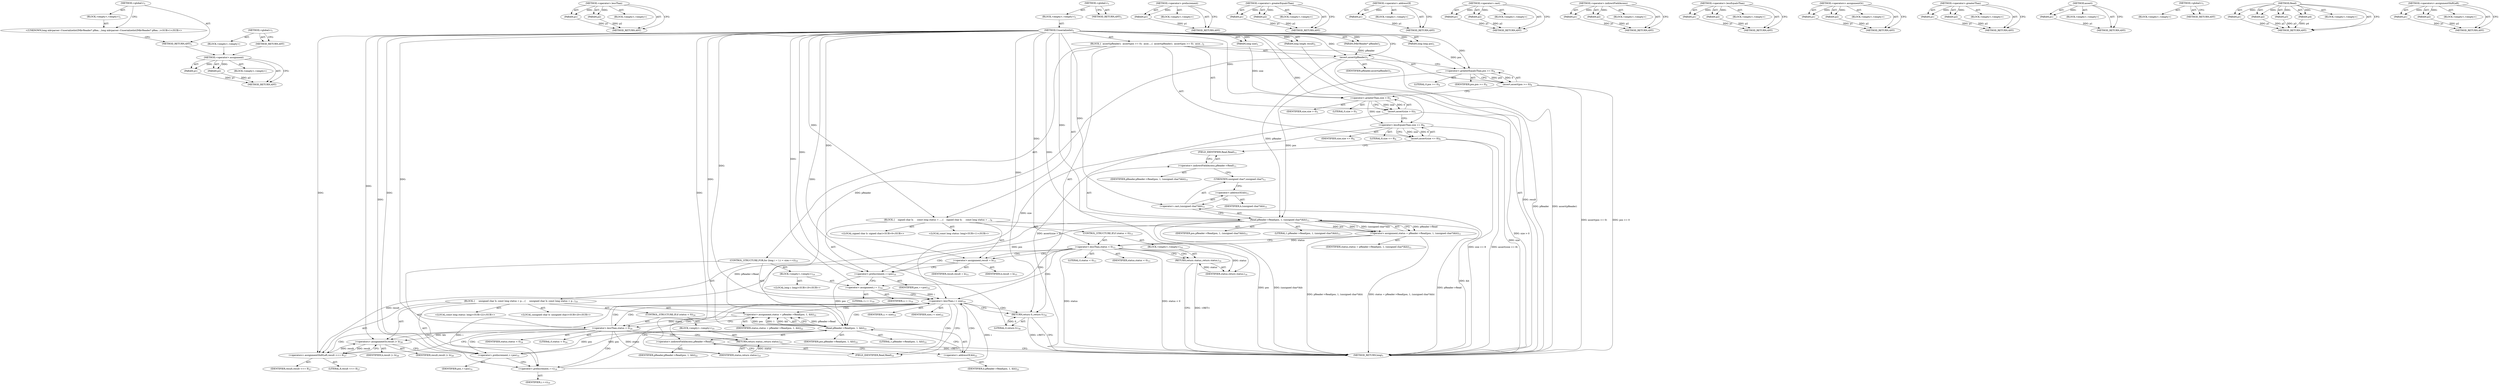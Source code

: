 digraph "&lt;global&gt;" {
vulnerable_142 [label=<(METHOD,&lt;operator&gt;.assignment)>];
vulnerable_143 [label=<(PARAM,p1)>];
vulnerable_144 [label=<(PARAM,p2)>];
vulnerable_145 [label=<(BLOCK,&lt;empty&gt;,&lt;empty&gt;)>];
vulnerable_146 [label=<(METHOD_RETURN,ANY)>];
vulnerable_168 [label=<(METHOD,&lt;operator&gt;.lessThan)>];
vulnerable_169 [label=<(PARAM,p1)>];
vulnerable_170 [label=<(PARAM,p2)>];
vulnerable_171 [label=<(BLOCK,&lt;empty&gt;,&lt;empty&gt;)>];
vulnerable_172 [label=<(METHOD_RETURN,ANY)>];
vulnerable_6 [label=<(METHOD,&lt;global&gt;)<SUB>1</SUB>>];
vulnerable_7 [label=<(BLOCK,&lt;empty&gt;,&lt;empty&gt;)<SUB>1</SUB>>];
vulnerable_8 [label=<(METHOD,UnserializeInt)<SUB>1</SUB>>];
vulnerable_9 [label=<(PARAM,IMkvReader* pReader)<SUB>1</SUB>>];
vulnerable_10 [label=<(PARAM,long long pos)<SUB>1</SUB>>];
vulnerable_11 [label=<(PARAM,long size)<SUB>1</SUB>>];
vulnerable_12 [label=<(PARAM,long long&amp; result)<SUB>2</SUB>>];
vulnerable_13 [label=<(BLOCK,{
  assert(pReader);
  assert(pos &gt;= 0);
  asse...,{
  assert(pReader);
  assert(pos &gt;= 0);
  asse...)<SUB>2</SUB>>];
vulnerable_14 [label=<(assert,assert(pReader))<SUB>3</SUB>>];
vulnerable_15 [label=<(IDENTIFIER,pReader,assert(pReader))<SUB>3</SUB>>];
vulnerable_16 [label=<(assert,assert(pos &gt;= 0))<SUB>4</SUB>>];
vulnerable_17 [label=<(&lt;operator&gt;.greaterEqualsThan,pos &gt;= 0)<SUB>4</SUB>>];
vulnerable_18 [label=<(IDENTIFIER,pos,pos &gt;= 0)<SUB>4</SUB>>];
vulnerable_19 [label=<(LITERAL,0,pos &gt;= 0)<SUB>4</SUB>>];
vulnerable_20 [label=<(assert,assert(size &gt; 0))<SUB>5</SUB>>];
vulnerable_21 [label=<(&lt;operator&gt;.greaterThan,size &gt; 0)<SUB>5</SUB>>];
vulnerable_22 [label=<(IDENTIFIER,size,size &gt; 0)<SUB>5</SUB>>];
vulnerable_23 [label=<(LITERAL,0,size &gt; 0)<SUB>5</SUB>>];
vulnerable_24 [label=<(assert,assert(size &lt;= 8))<SUB>6</SUB>>];
vulnerable_25 [label=<(&lt;operator&gt;.lessEqualsThan,size &lt;= 8)<SUB>6</SUB>>];
vulnerable_26 [label=<(IDENTIFIER,size,size &lt;= 8)<SUB>6</SUB>>];
vulnerable_27 [label=<(LITERAL,8,size &lt;= 8)<SUB>6</SUB>>];
vulnerable_28 [label=<(BLOCK,{
    signed char b;
 
    const long status = ...,{
    signed char b;
 
    const long status = ...)<SUB>8</SUB>>];
vulnerable_29 [label="<(LOCAL,signed char b: signed char)<SUB>9</SUB>>"];
vulnerable_30 [label="<(LOCAL,const long status: long)<SUB>11</SUB>>"];
vulnerable_31 [label=<(&lt;operator&gt;.assignment,status = pReader-&gt;Read(pos, 1, (unsigned char*)&amp;b))<SUB>11</SUB>>];
vulnerable_32 [label=<(IDENTIFIER,status,status = pReader-&gt;Read(pos, 1, (unsigned char*)&amp;b))<SUB>11</SUB>>];
vulnerable_33 [label=<(Read,pReader-&gt;Read(pos, 1, (unsigned char*)&amp;b))<SUB>11</SUB>>];
vulnerable_34 [label=<(&lt;operator&gt;.indirectFieldAccess,pReader-&gt;Read)<SUB>11</SUB>>];
vulnerable_35 [label=<(IDENTIFIER,pReader,pReader-&gt;Read(pos, 1, (unsigned char*)&amp;b))<SUB>11</SUB>>];
vulnerable_36 [label=<(FIELD_IDENTIFIER,Read,Read)<SUB>11</SUB>>];
vulnerable_37 [label=<(IDENTIFIER,pos,pReader-&gt;Read(pos, 1, (unsigned char*)&amp;b))<SUB>11</SUB>>];
vulnerable_38 [label=<(LITERAL,1,pReader-&gt;Read(pos, 1, (unsigned char*)&amp;b))<SUB>11</SUB>>];
vulnerable_39 [label=<(&lt;operator&gt;.cast,(unsigned char*)&amp;b)<SUB>11</SUB>>];
vulnerable_40 [label=<(UNKNOWN,unsigned char*,unsigned char*)<SUB>11</SUB>>];
vulnerable_41 [label=<(&lt;operator&gt;.addressOf,&amp;b)<SUB>11</SUB>>];
vulnerable_42 [label=<(IDENTIFIER,b,(unsigned char*)&amp;b)<SUB>11</SUB>>];
vulnerable_43 [label=<(CONTROL_STRUCTURE,IF,if (status &lt; 0))<SUB>13</SUB>>];
vulnerable_44 [label=<(&lt;operator&gt;.lessThan,status &lt; 0)<SUB>13</SUB>>];
vulnerable_45 [label=<(IDENTIFIER,status,status &lt; 0)<SUB>13</SUB>>];
vulnerable_46 [label=<(LITERAL,0,status &lt; 0)<SUB>13</SUB>>];
vulnerable_47 [label=<(BLOCK,&lt;empty&gt;,&lt;empty&gt;)<SUB>14</SUB>>];
vulnerable_48 [label=<(RETURN,return status;,return status;)<SUB>14</SUB>>];
vulnerable_49 [label=<(IDENTIFIER,status,return status;)<SUB>14</SUB>>];
vulnerable_50 [label=<(&lt;operator&gt;.assignment,result = b)<SUB>15</SUB>>];
vulnerable_51 [label=<(IDENTIFIER,result,result = b)<SUB>15</SUB>>];
vulnerable_52 [label=<(IDENTIFIER,b,result = b)<SUB>15</SUB>>];
vulnerable_53 [label=<(&lt;operator&gt;.preIncrement,++pos)<SUB>16</SUB>>];
vulnerable_54 [label=<(IDENTIFIER,pos,++pos)<SUB>16</SUB>>];
vulnerable_55 [label=<(CONTROL_STRUCTURE,FOR,for (long i = 1;i &lt; size;++i))<SUB>19</SUB>>];
vulnerable_56 [label=<(BLOCK,&lt;empty&gt;,&lt;empty&gt;)<SUB>19</SUB>>];
vulnerable_57 [label="<(LOCAL,long i: long)<SUB>19</SUB>>"];
vulnerable_58 [label=<(&lt;operator&gt;.assignment,i = 1)<SUB>19</SUB>>];
vulnerable_59 [label=<(IDENTIFIER,i,i = 1)<SUB>19</SUB>>];
vulnerable_60 [label=<(LITERAL,1,i = 1)<SUB>19</SUB>>];
vulnerable_61 [label=<(&lt;operator&gt;.lessThan,i &lt; size)<SUB>19</SUB>>];
vulnerable_62 [label=<(IDENTIFIER,i,i &lt; size)<SUB>19</SUB>>];
vulnerable_63 [label=<(IDENTIFIER,size,i &lt; size)<SUB>19</SUB>>];
vulnerable_64 [label=<(&lt;operator&gt;.preIncrement,++i)<SUB>19</SUB>>];
vulnerable_65 [label=<(IDENTIFIER,i,++i)<SUB>19</SUB>>];
vulnerable_66 [label=<(BLOCK,{
     unsigned char b;

 const long status = p...,{
     unsigned char b;

 const long status = p...)<SUB>19</SUB>>];
vulnerable_67 [label="<(LOCAL,unsigned char b: unsigned char)<SUB>20</SUB>>"];
vulnerable_68 [label="<(LOCAL,const long status: long)<SUB>22</SUB>>"];
vulnerable_69 [label=<(&lt;operator&gt;.assignment,status = pReader-&gt;Read(pos, 1, &amp;b))<SUB>22</SUB>>];
vulnerable_70 [label=<(IDENTIFIER,status,status = pReader-&gt;Read(pos, 1, &amp;b))<SUB>22</SUB>>];
vulnerable_71 [label=<(Read,pReader-&gt;Read(pos, 1, &amp;b))<SUB>22</SUB>>];
vulnerable_72 [label=<(&lt;operator&gt;.indirectFieldAccess,pReader-&gt;Read)<SUB>22</SUB>>];
vulnerable_73 [label=<(IDENTIFIER,pReader,pReader-&gt;Read(pos, 1, &amp;b))<SUB>22</SUB>>];
vulnerable_74 [label=<(FIELD_IDENTIFIER,Read,Read)<SUB>22</SUB>>];
vulnerable_75 [label=<(IDENTIFIER,pos,pReader-&gt;Read(pos, 1, &amp;b))<SUB>22</SUB>>];
vulnerable_76 [label=<(LITERAL,1,pReader-&gt;Read(pos, 1, &amp;b))<SUB>22</SUB>>];
vulnerable_77 [label=<(&lt;operator&gt;.addressOf,&amp;b)<SUB>22</SUB>>];
vulnerable_78 [label=<(IDENTIFIER,b,pReader-&gt;Read(pos, 1, &amp;b))<SUB>22</SUB>>];
vulnerable_79 [label=<(CONTROL_STRUCTURE,IF,if (status &lt; 0))<SUB>24</SUB>>];
vulnerable_80 [label=<(&lt;operator&gt;.lessThan,status &lt; 0)<SUB>24</SUB>>];
vulnerable_81 [label=<(IDENTIFIER,status,status &lt; 0)<SUB>24</SUB>>];
vulnerable_82 [label=<(LITERAL,0,status &lt; 0)<SUB>24</SUB>>];
vulnerable_83 [label=<(BLOCK,&lt;empty&gt;,&lt;empty&gt;)<SUB>25</SUB>>];
vulnerable_84 [label=<(RETURN,return status;,return status;)<SUB>25</SUB>>];
vulnerable_85 [label=<(IDENTIFIER,status,return status;)<SUB>25</SUB>>];
vulnerable_86 [label=<(&lt;operators&gt;.assignmentShiftLeft,result &lt;&lt;= 8)<SUB>27</SUB>>];
vulnerable_87 [label=<(IDENTIFIER,result,result &lt;&lt;= 8)<SUB>27</SUB>>];
vulnerable_88 [label=<(LITERAL,8,result &lt;&lt;= 8)<SUB>27</SUB>>];
vulnerable_89 [label=<(&lt;operators&gt;.assignmentOr,result |= b)<SUB>28</SUB>>];
vulnerable_90 [label=<(IDENTIFIER,result,result |= b)<SUB>28</SUB>>];
vulnerable_91 [label=<(IDENTIFIER,b,result |= b)<SUB>28</SUB>>];
vulnerable_92 [label=<(&lt;operator&gt;.preIncrement,++pos)<SUB>31</SUB>>];
vulnerable_93 [label=<(IDENTIFIER,pos,++pos)<SUB>31</SUB>>];
vulnerable_94 [label=<(RETURN,return 0;,return 0;)<SUB>34</SUB>>];
vulnerable_95 [label=<(LITERAL,0,return 0;)<SUB>34</SUB>>];
vulnerable_96 [label=<(METHOD_RETURN,long)<SUB>1</SUB>>];
vulnerable_98 [label=<(METHOD_RETURN,ANY)<SUB>1</SUB>>];
vulnerable_173 [label=<(METHOD,&lt;operator&gt;.preIncrement)>];
vulnerable_174 [label=<(PARAM,p1)>];
vulnerable_175 [label=<(BLOCK,&lt;empty&gt;,&lt;empty&gt;)>];
vulnerable_176 [label=<(METHOD_RETURN,ANY)>];
vulnerable_127 [label=<(METHOD,&lt;operator&gt;.greaterEqualsThan)>];
vulnerable_128 [label=<(PARAM,p1)>];
vulnerable_129 [label=<(PARAM,p2)>];
vulnerable_130 [label=<(BLOCK,&lt;empty&gt;,&lt;empty&gt;)>];
vulnerable_131 [label=<(METHOD_RETURN,ANY)>];
vulnerable_164 [label=<(METHOD,&lt;operator&gt;.addressOf)>];
vulnerable_165 [label=<(PARAM,p1)>];
vulnerable_166 [label=<(BLOCK,&lt;empty&gt;,&lt;empty&gt;)>];
vulnerable_167 [label=<(METHOD_RETURN,ANY)>];
vulnerable_159 [label=<(METHOD,&lt;operator&gt;.cast)>];
vulnerable_160 [label=<(PARAM,p1)>];
vulnerable_161 [label=<(PARAM,p2)>];
vulnerable_162 [label=<(BLOCK,&lt;empty&gt;,&lt;empty&gt;)>];
vulnerable_163 [label=<(METHOD_RETURN,ANY)>];
vulnerable_154 [label=<(METHOD,&lt;operator&gt;.indirectFieldAccess)>];
vulnerable_155 [label=<(PARAM,p1)>];
vulnerable_156 [label=<(PARAM,p2)>];
vulnerable_157 [label=<(BLOCK,&lt;empty&gt;,&lt;empty&gt;)>];
vulnerable_158 [label=<(METHOD_RETURN,ANY)>];
vulnerable_137 [label=<(METHOD,&lt;operator&gt;.lessEqualsThan)>];
vulnerable_138 [label=<(PARAM,p1)>];
vulnerable_139 [label=<(PARAM,p2)>];
vulnerable_140 [label=<(BLOCK,&lt;empty&gt;,&lt;empty&gt;)>];
vulnerable_141 [label=<(METHOD_RETURN,ANY)>];
vulnerable_182 [label=<(METHOD,&lt;operators&gt;.assignmentOr)>];
vulnerable_183 [label=<(PARAM,p1)>];
vulnerable_184 [label=<(PARAM,p2)>];
vulnerable_185 [label=<(BLOCK,&lt;empty&gt;,&lt;empty&gt;)>];
vulnerable_186 [label=<(METHOD_RETURN,ANY)>];
vulnerable_132 [label=<(METHOD,&lt;operator&gt;.greaterThan)>];
vulnerable_133 [label=<(PARAM,p1)>];
vulnerable_134 [label=<(PARAM,p2)>];
vulnerable_135 [label=<(BLOCK,&lt;empty&gt;,&lt;empty&gt;)>];
vulnerable_136 [label=<(METHOD_RETURN,ANY)>];
vulnerable_123 [label=<(METHOD,assert)>];
vulnerable_124 [label=<(PARAM,p1)>];
vulnerable_125 [label=<(BLOCK,&lt;empty&gt;,&lt;empty&gt;)>];
vulnerable_126 [label=<(METHOD_RETURN,ANY)>];
vulnerable_117 [label=<(METHOD,&lt;global&gt;)<SUB>1</SUB>>];
vulnerable_118 [label=<(BLOCK,&lt;empty&gt;,&lt;empty&gt;)>];
vulnerable_119 [label=<(METHOD_RETURN,ANY)>];
vulnerable_147 [label=<(METHOD,Read)>];
vulnerable_148 [label=<(PARAM,p1)>];
vulnerable_149 [label=<(PARAM,p2)>];
vulnerable_150 [label=<(PARAM,p3)>];
vulnerable_151 [label=<(PARAM,p4)>];
vulnerable_152 [label=<(BLOCK,&lt;empty&gt;,&lt;empty&gt;)>];
vulnerable_153 [label=<(METHOD_RETURN,ANY)>];
vulnerable_177 [label=<(METHOD,&lt;operators&gt;.assignmentShiftLeft)>];
vulnerable_178 [label=<(PARAM,p1)>];
vulnerable_179 [label=<(PARAM,p2)>];
vulnerable_180 [label=<(BLOCK,&lt;empty&gt;,&lt;empty&gt;)>];
vulnerable_181 [label=<(METHOD_RETURN,ANY)>];
fixed_6 [label=<(METHOD,&lt;global&gt;)<SUB>1</SUB>>];
fixed_7 [label=<(BLOCK,&lt;empty&gt;,&lt;empty&gt;)<SUB>1</SUB>>];
fixed_8 [label="<(UNKNOWN,long mkvparser::UnserializeInt(IMkvReader* pRea...,long mkvparser::UnserializeInt(IMkvReader* pRea...)<SUB>1</SUB>>"];
fixed_9 [label=<(METHOD_RETURN,ANY)<SUB>1</SUB>>];
fixed_14 [label=<(METHOD,&lt;global&gt;)<SUB>1</SUB>>];
fixed_15 [label=<(BLOCK,&lt;empty&gt;,&lt;empty&gt;)>];
fixed_16 [label=<(METHOD_RETURN,ANY)>];
vulnerable_142 -> vulnerable_143  [key=0, label="AST: "];
vulnerable_142 -> vulnerable_143  [key=1, label="DDG: "];
vulnerable_142 -> vulnerable_145  [key=0, label="AST: "];
vulnerable_142 -> vulnerable_144  [key=0, label="AST: "];
vulnerable_142 -> vulnerable_144  [key=1, label="DDG: "];
vulnerable_142 -> vulnerable_146  [key=0, label="AST: "];
vulnerable_142 -> vulnerable_146  [key=1, label="CFG: "];
vulnerable_143 -> vulnerable_146  [key=0, label="DDG: p1"];
vulnerable_144 -> vulnerable_146  [key=0, label="DDG: p2"];
vulnerable_168 -> vulnerable_169  [key=0, label="AST: "];
vulnerable_168 -> vulnerable_169  [key=1, label="DDG: "];
vulnerable_168 -> vulnerable_171  [key=0, label="AST: "];
vulnerable_168 -> vulnerable_170  [key=0, label="AST: "];
vulnerable_168 -> vulnerable_170  [key=1, label="DDG: "];
vulnerable_168 -> vulnerable_172  [key=0, label="AST: "];
vulnerable_168 -> vulnerable_172  [key=1, label="CFG: "];
vulnerable_169 -> vulnerable_172  [key=0, label="DDG: p1"];
vulnerable_170 -> vulnerable_172  [key=0, label="DDG: p2"];
vulnerable_6 -> vulnerable_7  [key=0, label="AST: "];
vulnerable_6 -> vulnerable_98  [key=0, label="AST: "];
vulnerable_6 -> vulnerable_98  [key=1, label="CFG: "];
vulnerable_7 -> vulnerable_8  [key=0, label="AST: "];
vulnerable_8 -> vulnerable_9  [key=0, label="AST: "];
vulnerable_8 -> vulnerable_9  [key=1, label="DDG: "];
vulnerable_8 -> vulnerable_10  [key=0, label="AST: "];
vulnerable_8 -> vulnerable_10  [key=1, label="DDG: "];
vulnerable_8 -> vulnerable_11  [key=0, label="AST: "];
vulnerable_8 -> vulnerable_11  [key=1, label="DDG: "];
vulnerable_8 -> vulnerable_12  [key=0, label="AST: "];
vulnerable_8 -> vulnerable_12  [key=1, label="DDG: "];
vulnerable_8 -> vulnerable_13  [key=0, label="AST: "];
vulnerable_8 -> vulnerable_96  [key=0, label="AST: "];
vulnerable_8 -> vulnerable_14  [key=0, label="CFG: "];
vulnerable_8 -> vulnerable_14  [key=1, label="DDG: "];
vulnerable_8 -> vulnerable_28  [key=0, label="DDG: "];
vulnerable_8 -> vulnerable_94  [key=0, label="DDG: "];
vulnerable_8 -> vulnerable_50  [key=0, label="DDG: "];
vulnerable_8 -> vulnerable_95  [key=0, label="DDG: "];
vulnerable_8 -> vulnerable_17  [key=0, label="DDG: "];
vulnerable_8 -> vulnerable_21  [key=0, label="DDG: "];
vulnerable_8 -> vulnerable_25  [key=0, label="DDG: "];
vulnerable_8 -> vulnerable_53  [key=0, label="DDG: "];
vulnerable_8 -> vulnerable_58  [key=0, label="DDG: "];
vulnerable_8 -> vulnerable_61  [key=0, label="DDG: "];
vulnerable_8 -> vulnerable_64  [key=0, label="DDG: "];
vulnerable_8 -> vulnerable_86  [key=0, label="DDG: "];
vulnerable_8 -> vulnerable_89  [key=0, label="DDG: "];
vulnerable_8 -> vulnerable_33  [key=0, label="DDG: "];
vulnerable_8 -> vulnerable_44  [key=0, label="DDG: "];
vulnerable_8 -> vulnerable_92  [key=0, label="DDG: "];
vulnerable_8 -> vulnerable_39  [key=0, label="DDG: "];
vulnerable_8 -> vulnerable_49  [key=0, label="DDG: "];
vulnerable_8 -> vulnerable_71  [key=0, label="DDG: "];
vulnerable_8 -> vulnerable_80  [key=0, label="DDG: "];
vulnerable_8 -> vulnerable_85  [key=0, label="DDG: "];
vulnerable_9 -> vulnerable_14  [key=0, label="DDG: pReader"];
vulnerable_10 -> vulnerable_17  [key=0, label="DDG: pos"];
vulnerable_11 -> vulnerable_21  [key=0, label="DDG: size"];
vulnerable_12 -> vulnerable_96  [key=0, label="DDG: result"];
vulnerable_13 -> vulnerable_14  [key=0, label="AST: "];
vulnerable_13 -> vulnerable_16  [key=0, label="AST: "];
vulnerable_13 -> vulnerable_20  [key=0, label="AST: "];
vulnerable_13 -> vulnerable_24  [key=0, label="AST: "];
vulnerable_13 -> vulnerable_28  [key=0, label="AST: "];
vulnerable_13 -> vulnerable_55  [key=0, label="AST: "];
vulnerable_13 -> vulnerable_94  [key=0, label="AST: "];
vulnerable_14 -> vulnerable_15  [key=0, label="AST: "];
vulnerable_14 -> vulnerable_17  [key=0, label="CFG: "];
vulnerable_14 -> vulnerable_96  [key=0, label="DDG: pReader"];
vulnerable_14 -> vulnerable_96  [key=1, label="DDG: assert(pReader)"];
vulnerable_14 -> vulnerable_33  [key=0, label="DDG: pReader"];
vulnerable_14 -> vulnerable_71  [key=0, label="DDG: pReader"];
vulnerable_16 -> vulnerable_17  [key=0, label="AST: "];
vulnerable_16 -> vulnerable_21  [key=0, label="CFG: "];
vulnerable_16 -> vulnerable_96  [key=0, label="DDG: pos &gt;= 0"];
vulnerable_16 -> vulnerable_96  [key=1, label="DDG: assert(pos &gt;= 0)"];
vulnerable_17 -> vulnerable_18  [key=0, label="AST: "];
vulnerable_17 -> vulnerable_19  [key=0, label="AST: "];
vulnerable_17 -> vulnerable_16  [key=0, label="CFG: "];
vulnerable_17 -> vulnerable_16  [key=1, label="DDG: pos"];
vulnerable_17 -> vulnerable_16  [key=2, label="DDG: 0"];
vulnerable_17 -> vulnerable_33  [key=0, label="DDG: pos"];
vulnerable_20 -> vulnerable_21  [key=0, label="AST: "];
vulnerable_20 -> vulnerable_25  [key=0, label="CFG: "];
vulnerable_20 -> vulnerable_96  [key=0, label="DDG: size &gt; 0"];
vulnerable_20 -> vulnerable_96  [key=1, label="DDG: assert(size &gt; 0)"];
vulnerable_21 -> vulnerable_22  [key=0, label="AST: "];
vulnerable_21 -> vulnerable_23  [key=0, label="AST: "];
vulnerable_21 -> vulnerable_20  [key=0, label="CFG: "];
vulnerable_21 -> vulnerable_20  [key=1, label="DDG: size"];
vulnerable_21 -> vulnerable_20  [key=2, label="DDG: 0"];
vulnerable_21 -> vulnerable_25  [key=0, label="DDG: size"];
vulnerable_24 -> vulnerable_25  [key=0, label="AST: "];
vulnerable_24 -> vulnerable_36  [key=0, label="CFG: "];
vulnerable_24 -> vulnerable_96  [key=0, label="DDG: size &lt;= 8"];
vulnerable_24 -> vulnerable_96  [key=1, label="DDG: assert(size &lt;= 8)"];
vulnerable_25 -> vulnerable_26  [key=0, label="AST: "];
vulnerable_25 -> vulnerable_27  [key=0, label="AST: "];
vulnerable_25 -> vulnerable_24  [key=0, label="CFG: "];
vulnerable_25 -> vulnerable_24  [key=1, label="DDG: size"];
vulnerable_25 -> vulnerable_24  [key=2, label="DDG: 8"];
vulnerable_25 -> vulnerable_96  [key=0, label="DDG: size"];
vulnerable_25 -> vulnerable_61  [key=0, label="DDG: size"];
vulnerable_28 -> vulnerable_29  [key=0, label="AST: "];
vulnerable_28 -> vulnerable_30  [key=0, label="AST: "];
vulnerable_28 -> vulnerable_31  [key=0, label="AST: "];
vulnerable_28 -> vulnerable_43  [key=0, label="AST: "];
vulnerable_28 -> vulnerable_50  [key=0, label="AST: "];
vulnerable_28 -> vulnerable_53  [key=0, label="AST: "];
vulnerable_31 -> vulnerable_32  [key=0, label="AST: "];
vulnerable_31 -> vulnerable_33  [key=0, label="AST: "];
vulnerable_31 -> vulnerable_44  [key=0, label="CFG: "];
vulnerable_31 -> vulnerable_44  [key=1, label="DDG: status"];
vulnerable_31 -> vulnerable_96  [key=0, label="DDG: pReader-&gt;Read(pos, 1, (unsigned char*)&amp;b)"];
vulnerable_31 -> vulnerable_96  [key=1, label="DDG: status = pReader-&gt;Read(pos, 1, (unsigned char*)&amp;b)"];
vulnerable_33 -> vulnerable_34  [key=0, label="AST: "];
vulnerable_33 -> vulnerable_37  [key=0, label="AST: "];
vulnerable_33 -> vulnerable_38  [key=0, label="AST: "];
vulnerable_33 -> vulnerable_39  [key=0, label="AST: "];
vulnerable_33 -> vulnerable_31  [key=0, label="CFG: "];
vulnerable_33 -> vulnerable_31  [key=1, label="DDG: pReader-&gt;Read"];
vulnerable_33 -> vulnerable_31  [key=2, label="DDG: pos"];
vulnerable_33 -> vulnerable_31  [key=3, label="DDG: 1"];
vulnerable_33 -> vulnerable_31  [key=4, label="DDG: (unsigned char*)&amp;b"];
vulnerable_33 -> vulnerable_96  [key=0, label="DDG: pReader-&gt;Read"];
vulnerable_33 -> vulnerable_96  [key=1, label="DDG: pos"];
vulnerable_33 -> vulnerable_96  [key=2, label="DDG: (unsigned char*)&amp;b"];
vulnerable_33 -> vulnerable_53  [key=0, label="DDG: pos"];
vulnerable_33 -> vulnerable_71  [key=0, label="DDG: pReader-&gt;Read"];
vulnerable_34 -> vulnerable_35  [key=0, label="AST: "];
vulnerable_34 -> vulnerable_36  [key=0, label="AST: "];
vulnerable_34 -> vulnerable_40  [key=0, label="CFG: "];
vulnerable_36 -> vulnerable_34  [key=0, label="CFG: "];
vulnerable_39 -> vulnerable_40  [key=0, label="AST: "];
vulnerable_39 -> vulnerable_41  [key=0, label="AST: "];
vulnerable_39 -> vulnerable_33  [key=0, label="CFG: "];
vulnerable_39 -> vulnerable_96  [key=0, label="DDG: &amp;b"];
vulnerable_40 -> vulnerable_41  [key=0, label="CFG: "];
vulnerable_41 -> vulnerable_42  [key=0, label="AST: "];
vulnerable_41 -> vulnerable_39  [key=0, label="CFG: "];
vulnerable_43 -> vulnerable_44  [key=0, label="AST: "];
vulnerable_43 -> vulnerable_47  [key=0, label="AST: "];
vulnerable_44 -> vulnerable_45  [key=0, label="AST: "];
vulnerable_44 -> vulnerable_46  [key=0, label="AST: "];
vulnerable_44 -> vulnerable_48  [key=0, label="CFG: "];
vulnerable_44 -> vulnerable_48  [key=1, label="CDG: "];
vulnerable_44 -> vulnerable_50  [key=0, label="CFG: "];
vulnerable_44 -> vulnerable_50  [key=1, label="CDG: "];
vulnerable_44 -> vulnerable_96  [key=0, label="DDG: status"];
vulnerable_44 -> vulnerable_96  [key=1, label="DDG: status &lt; 0"];
vulnerable_44 -> vulnerable_49  [key=0, label="DDG: status"];
vulnerable_44 -> vulnerable_58  [key=0, label="CDG: "];
vulnerable_44 -> vulnerable_61  [key=0, label="CDG: "];
vulnerable_44 -> vulnerable_53  [key=0, label="CDG: "];
vulnerable_47 -> vulnerable_48  [key=0, label="AST: "];
vulnerable_48 -> vulnerable_49  [key=0, label="AST: "];
vulnerable_48 -> vulnerable_96  [key=0, label="CFG: "];
vulnerable_48 -> vulnerable_96  [key=1, label="DDG: &lt;RET&gt;"];
vulnerable_49 -> vulnerable_48  [key=0, label="DDG: status"];
vulnerable_50 -> vulnerable_51  [key=0, label="AST: "];
vulnerable_50 -> vulnerable_52  [key=0, label="AST: "];
vulnerable_50 -> vulnerable_53  [key=0, label="CFG: "];
vulnerable_50 -> vulnerable_86  [key=0, label="DDG: result"];
vulnerable_53 -> vulnerable_54  [key=0, label="AST: "];
vulnerable_53 -> vulnerable_58  [key=0, label="CFG: "];
vulnerable_53 -> vulnerable_71  [key=0, label="DDG: pos"];
vulnerable_55 -> vulnerable_56  [key=0, label="AST: "];
vulnerable_55 -> vulnerable_61  [key=0, label="AST: "];
vulnerable_55 -> vulnerable_64  [key=0, label="AST: "];
vulnerable_55 -> vulnerable_66  [key=0, label="AST: "];
vulnerable_56 -> vulnerable_57  [key=0, label="AST: "];
vulnerable_56 -> vulnerable_58  [key=0, label="AST: "];
vulnerable_58 -> vulnerable_59  [key=0, label="AST: "];
vulnerable_58 -> vulnerable_60  [key=0, label="AST: "];
vulnerable_58 -> vulnerable_61  [key=0, label="CFG: "];
vulnerable_58 -> vulnerable_61  [key=1, label="DDG: i"];
vulnerable_61 -> vulnerable_62  [key=0, label="AST: "];
vulnerable_61 -> vulnerable_63  [key=0, label="AST: "];
vulnerable_61 -> vulnerable_74  [key=0, label="CFG: "];
vulnerable_61 -> vulnerable_74  [key=1, label="CDG: "];
vulnerable_61 -> vulnerable_94  [key=0, label="CFG: "];
vulnerable_61 -> vulnerable_94  [key=1, label="CDG: "];
vulnerable_61 -> vulnerable_64  [key=0, label="DDG: i"];
vulnerable_61 -> vulnerable_80  [key=0, label="CDG: "];
vulnerable_61 -> vulnerable_77  [key=0, label="CDG: "];
vulnerable_61 -> vulnerable_71  [key=0, label="CDG: "];
vulnerable_61 -> vulnerable_72  [key=0, label="CDG: "];
vulnerable_61 -> vulnerable_69  [key=0, label="CDG: "];
vulnerable_64 -> vulnerable_65  [key=0, label="AST: "];
vulnerable_64 -> vulnerable_61  [key=0, label="CFG: "];
vulnerable_64 -> vulnerable_61  [key=1, label="DDG: i"];
vulnerable_66 -> vulnerable_67  [key=0, label="AST: "];
vulnerable_66 -> vulnerable_68  [key=0, label="AST: "];
vulnerable_66 -> vulnerable_69  [key=0, label="AST: "];
vulnerable_66 -> vulnerable_79  [key=0, label="AST: "];
vulnerable_66 -> vulnerable_86  [key=0, label="AST: "];
vulnerable_66 -> vulnerable_89  [key=0, label="AST: "];
vulnerable_66 -> vulnerable_92  [key=0, label="AST: "];
vulnerable_69 -> vulnerable_70  [key=0, label="AST: "];
vulnerable_69 -> vulnerable_71  [key=0, label="AST: "];
vulnerable_69 -> vulnerable_80  [key=0, label="CFG: "];
vulnerable_69 -> vulnerable_80  [key=1, label="DDG: status"];
vulnerable_71 -> vulnerable_72  [key=0, label="AST: "];
vulnerable_71 -> vulnerable_75  [key=0, label="AST: "];
vulnerable_71 -> vulnerable_76  [key=0, label="AST: "];
vulnerable_71 -> vulnerable_77  [key=0, label="AST: "];
vulnerable_71 -> vulnerable_69  [key=0, label="CFG: "];
vulnerable_71 -> vulnerable_69  [key=1, label="DDG: pReader-&gt;Read"];
vulnerable_71 -> vulnerable_69  [key=2, label="DDG: pos"];
vulnerable_71 -> vulnerable_69  [key=3, label="DDG: 1"];
vulnerable_71 -> vulnerable_69  [key=4, label="DDG: &amp;b"];
vulnerable_71 -> vulnerable_89  [key=0, label="DDG: &amp;b"];
vulnerable_71 -> vulnerable_92  [key=0, label="DDG: pos"];
vulnerable_72 -> vulnerable_73  [key=0, label="AST: "];
vulnerable_72 -> vulnerable_74  [key=0, label="AST: "];
vulnerable_72 -> vulnerable_77  [key=0, label="CFG: "];
vulnerable_74 -> vulnerable_72  [key=0, label="CFG: "];
vulnerable_77 -> vulnerable_78  [key=0, label="AST: "];
vulnerable_77 -> vulnerable_71  [key=0, label="CFG: "];
vulnerable_79 -> vulnerable_80  [key=0, label="AST: "];
vulnerable_79 -> vulnerable_83  [key=0, label="AST: "];
vulnerable_80 -> vulnerable_81  [key=0, label="AST: "];
vulnerable_80 -> vulnerable_82  [key=0, label="AST: "];
vulnerable_80 -> vulnerable_84  [key=0, label="CFG: "];
vulnerable_80 -> vulnerable_84  [key=1, label="CDG: "];
vulnerable_80 -> vulnerable_86  [key=0, label="CFG: "];
vulnerable_80 -> vulnerable_86  [key=1, label="CDG: "];
vulnerable_80 -> vulnerable_85  [key=0, label="DDG: status"];
vulnerable_80 -> vulnerable_61  [key=0, label="CDG: "];
vulnerable_80 -> vulnerable_64  [key=0, label="CDG: "];
vulnerable_80 -> vulnerable_89  [key=0, label="CDG: "];
vulnerable_80 -> vulnerable_92  [key=0, label="CDG: "];
vulnerable_83 -> vulnerable_84  [key=0, label="AST: "];
vulnerable_84 -> vulnerable_85  [key=0, label="AST: "];
vulnerable_84 -> vulnerable_96  [key=0, label="CFG: "];
vulnerable_84 -> vulnerable_96  [key=1, label="DDG: &lt;RET&gt;"];
vulnerable_85 -> vulnerable_84  [key=0, label="DDG: status"];
vulnerable_86 -> vulnerable_87  [key=0, label="AST: "];
vulnerable_86 -> vulnerable_88  [key=0, label="AST: "];
vulnerable_86 -> vulnerable_89  [key=0, label="CFG: "];
vulnerable_86 -> vulnerable_89  [key=1, label="DDG: result"];
vulnerable_89 -> vulnerable_90  [key=0, label="AST: "];
vulnerable_89 -> vulnerable_91  [key=0, label="AST: "];
vulnerable_89 -> vulnerable_92  [key=0, label="CFG: "];
vulnerable_89 -> vulnerable_86  [key=0, label="DDG: result"];
vulnerable_92 -> vulnerable_93  [key=0, label="AST: "];
vulnerable_92 -> vulnerable_64  [key=0, label="CFG: "];
vulnerable_92 -> vulnerable_71  [key=0, label="DDG: pos"];
vulnerable_94 -> vulnerable_95  [key=0, label="AST: "];
vulnerable_94 -> vulnerable_96  [key=0, label="CFG: "];
vulnerable_94 -> vulnerable_96  [key=1, label="DDG: &lt;RET&gt;"];
vulnerable_95 -> vulnerable_94  [key=0, label="DDG: 0"];
vulnerable_173 -> vulnerable_174  [key=0, label="AST: "];
vulnerable_173 -> vulnerable_174  [key=1, label="DDG: "];
vulnerable_173 -> vulnerable_175  [key=0, label="AST: "];
vulnerable_173 -> vulnerable_176  [key=0, label="AST: "];
vulnerable_173 -> vulnerable_176  [key=1, label="CFG: "];
vulnerable_174 -> vulnerable_176  [key=0, label="DDG: p1"];
vulnerable_127 -> vulnerable_128  [key=0, label="AST: "];
vulnerable_127 -> vulnerable_128  [key=1, label="DDG: "];
vulnerable_127 -> vulnerable_130  [key=0, label="AST: "];
vulnerable_127 -> vulnerable_129  [key=0, label="AST: "];
vulnerable_127 -> vulnerable_129  [key=1, label="DDG: "];
vulnerable_127 -> vulnerable_131  [key=0, label="AST: "];
vulnerable_127 -> vulnerable_131  [key=1, label="CFG: "];
vulnerable_128 -> vulnerable_131  [key=0, label="DDG: p1"];
vulnerable_129 -> vulnerable_131  [key=0, label="DDG: p2"];
vulnerable_164 -> vulnerable_165  [key=0, label="AST: "];
vulnerable_164 -> vulnerable_165  [key=1, label="DDG: "];
vulnerable_164 -> vulnerable_166  [key=0, label="AST: "];
vulnerable_164 -> vulnerable_167  [key=0, label="AST: "];
vulnerable_164 -> vulnerable_167  [key=1, label="CFG: "];
vulnerable_165 -> vulnerable_167  [key=0, label="DDG: p1"];
vulnerable_159 -> vulnerable_160  [key=0, label="AST: "];
vulnerable_159 -> vulnerable_160  [key=1, label="DDG: "];
vulnerable_159 -> vulnerable_162  [key=0, label="AST: "];
vulnerable_159 -> vulnerable_161  [key=0, label="AST: "];
vulnerable_159 -> vulnerable_161  [key=1, label="DDG: "];
vulnerable_159 -> vulnerable_163  [key=0, label="AST: "];
vulnerable_159 -> vulnerable_163  [key=1, label="CFG: "];
vulnerable_160 -> vulnerable_163  [key=0, label="DDG: p1"];
vulnerable_161 -> vulnerable_163  [key=0, label="DDG: p2"];
vulnerable_154 -> vulnerable_155  [key=0, label="AST: "];
vulnerable_154 -> vulnerable_155  [key=1, label="DDG: "];
vulnerable_154 -> vulnerable_157  [key=0, label="AST: "];
vulnerable_154 -> vulnerable_156  [key=0, label="AST: "];
vulnerable_154 -> vulnerable_156  [key=1, label="DDG: "];
vulnerable_154 -> vulnerable_158  [key=0, label="AST: "];
vulnerable_154 -> vulnerable_158  [key=1, label="CFG: "];
vulnerable_155 -> vulnerable_158  [key=0, label="DDG: p1"];
vulnerable_156 -> vulnerable_158  [key=0, label="DDG: p2"];
vulnerable_137 -> vulnerable_138  [key=0, label="AST: "];
vulnerable_137 -> vulnerable_138  [key=1, label="DDG: "];
vulnerable_137 -> vulnerable_140  [key=0, label="AST: "];
vulnerable_137 -> vulnerable_139  [key=0, label="AST: "];
vulnerable_137 -> vulnerable_139  [key=1, label="DDG: "];
vulnerable_137 -> vulnerable_141  [key=0, label="AST: "];
vulnerable_137 -> vulnerable_141  [key=1, label="CFG: "];
vulnerable_138 -> vulnerable_141  [key=0, label="DDG: p1"];
vulnerable_139 -> vulnerable_141  [key=0, label="DDG: p2"];
vulnerable_182 -> vulnerable_183  [key=0, label="AST: "];
vulnerable_182 -> vulnerable_183  [key=1, label="DDG: "];
vulnerable_182 -> vulnerable_185  [key=0, label="AST: "];
vulnerable_182 -> vulnerable_184  [key=0, label="AST: "];
vulnerable_182 -> vulnerable_184  [key=1, label="DDG: "];
vulnerable_182 -> vulnerable_186  [key=0, label="AST: "];
vulnerable_182 -> vulnerable_186  [key=1, label="CFG: "];
vulnerable_183 -> vulnerable_186  [key=0, label="DDG: p1"];
vulnerable_184 -> vulnerable_186  [key=0, label="DDG: p2"];
vulnerable_132 -> vulnerable_133  [key=0, label="AST: "];
vulnerable_132 -> vulnerable_133  [key=1, label="DDG: "];
vulnerable_132 -> vulnerable_135  [key=0, label="AST: "];
vulnerable_132 -> vulnerable_134  [key=0, label="AST: "];
vulnerable_132 -> vulnerable_134  [key=1, label="DDG: "];
vulnerable_132 -> vulnerable_136  [key=0, label="AST: "];
vulnerable_132 -> vulnerable_136  [key=1, label="CFG: "];
vulnerable_133 -> vulnerable_136  [key=0, label="DDG: p1"];
vulnerable_134 -> vulnerable_136  [key=0, label="DDG: p2"];
vulnerable_123 -> vulnerable_124  [key=0, label="AST: "];
vulnerable_123 -> vulnerable_124  [key=1, label="DDG: "];
vulnerable_123 -> vulnerable_125  [key=0, label="AST: "];
vulnerable_123 -> vulnerable_126  [key=0, label="AST: "];
vulnerable_123 -> vulnerable_126  [key=1, label="CFG: "];
vulnerable_124 -> vulnerable_126  [key=0, label="DDG: p1"];
vulnerable_117 -> vulnerable_118  [key=0, label="AST: "];
vulnerable_117 -> vulnerable_119  [key=0, label="AST: "];
vulnerable_117 -> vulnerable_119  [key=1, label="CFG: "];
vulnerable_147 -> vulnerable_148  [key=0, label="AST: "];
vulnerable_147 -> vulnerable_148  [key=1, label="DDG: "];
vulnerable_147 -> vulnerable_152  [key=0, label="AST: "];
vulnerable_147 -> vulnerable_149  [key=0, label="AST: "];
vulnerable_147 -> vulnerable_149  [key=1, label="DDG: "];
vulnerable_147 -> vulnerable_153  [key=0, label="AST: "];
vulnerable_147 -> vulnerable_153  [key=1, label="CFG: "];
vulnerable_147 -> vulnerable_150  [key=0, label="AST: "];
vulnerable_147 -> vulnerable_150  [key=1, label="DDG: "];
vulnerable_147 -> vulnerable_151  [key=0, label="AST: "];
vulnerable_147 -> vulnerable_151  [key=1, label="DDG: "];
vulnerable_148 -> vulnerable_153  [key=0, label="DDG: p1"];
vulnerable_149 -> vulnerable_153  [key=0, label="DDG: p2"];
vulnerable_150 -> vulnerable_153  [key=0, label="DDG: p3"];
vulnerable_151 -> vulnerable_153  [key=0, label="DDG: p4"];
vulnerable_177 -> vulnerable_178  [key=0, label="AST: "];
vulnerable_177 -> vulnerable_178  [key=1, label="DDG: "];
vulnerable_177 -> vulnerable_180  [key=0, label="AST: "];
vulnerable_177 -> vulnerable_179  [key=0, label="AST: "];
vulnerable_177 -> vulnerable_179  [key=1, label="DDG: "];
vulnerable_177 -> vulnerable_181  [key=0, label="AST: "];
vulnerable_177 -> vulnerable_181  [key=1, label="CFG: "];
vulnerable_178 -> vulnerable_181  [key=0, label="DDG: p1"];
vulnerable_179 -> vulnerable_181  [key=0, label="DDG: p2"];
fixed_6 -> fixed_7  [key=0, label="AST: "];
fixed_6 -> fixed_9  [key=0, label="AST: "];
fixed_6 -> fixed_8  [key=0, label="CFG: "];
fixed_7 -> fixed_8  [key=0, label="AST: "];
fixed_8 -> fixed_9  [key=0, label="CFG: "];
fixed_9 -> vulnerable_142  [key=0];
fixed_14 -> fixed_15  [key=0, label="AST: "];
fixed_14 -> fixed_16  [key=0, label="AST: "];
fixed_14 -> fixed_16  [key=1, label="CFG: "];
fixed_15 -> vulnerable_142  [key=0];
fixed_16 -> vulnerable_142  [key=0];
}
